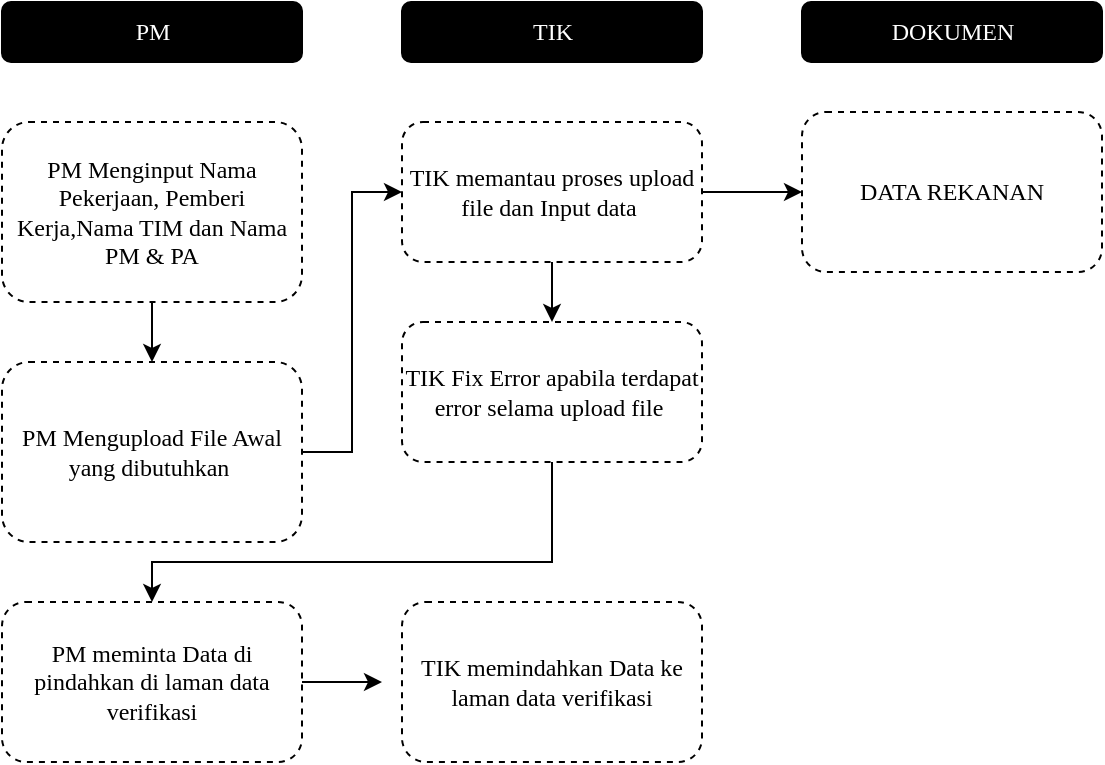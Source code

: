 <mxfile version="25.0.3">
  <diagram name="Page-1" id="BH_mxlVxT-Sd-9fnM7T4">
    <mxGraphModel dx="934" dy="534" grid="1" gridSize="10" guides="1" tooltips="1" connect="1" arrows="1" fold="1" page="1" pageScale="1" pageWidth="850" pageHeight="1100" math="0" shadow="0">
      <root>
        <mxCell id="0" />
        <mxCell id="1" parent="0" />
        <mxCell id="j0rK9b8wAoZoHjjp0tZs-1" value="PM" style="rounded=1;html=1;fillColor=#000000;fontColor=#ffffff;fontFamily=Verdana;" vertex="1" parent="1">
          <mxGeometry x="140" y="100" width="150" height="30" as="geometry" />
        </mxCell>
        <mxCell id="j0rK9b8wAoZoHjjp0tZs-2" value="TIK" style="rounded=1;html=1;fillColor=#000000;fontColor=#ffffff;fontFamily=Verdana;" vertex="1" parent="1">
          <mxGeometry x="340" y="100" width="150" height="30" as="geometry" />
        </mxCell>
        <mxCell id="j0rK9b8wAoZoHjjp0tZs-3" value="DOKUMEN" style="rounded=1;html=1;fillColor=#000000;fontColor=#ffffff;fontFamily=Verdana;" vertex="1" parent="1">
          <mxGeometry x="540" y="100" width="150" height="30" as="geometry" />
        </mxCell>
        <mxCell id="j0rK9b8wAoZoHjjp0tZs-15" style="edgeStyle=orthogonalEdgeStyle;rounded=0;orthogonalLoop=1;jettySize=auto;html=1;exitX=0.5;exitY=1;exitDx=0;exitDy=0;entryX=0.5;entryY=0;entryDx=0;entryDy=0;" edge="1" parent="1" source="j0rK9b8wAoZoHjjp0tZs-4" target="j0rK9b8wAoZoHjjp0tZs-8">
          <mxGeometry relative="1" as="geometry" />
        </mxCell>
        <mxCell id="j0rK9b8wAoZoHjjp0tZs-4" value="PM Menginput Nama Pekerjaan, Pemberi Kerja,Nama TIM dan Nama PM &amp;amp; PA" style="rounded=1;whiteSpace=wrap;html=1;fontFamily=Verdana;dashed=1;" vertex="1" parent="1">
          <mxGeometry x="140" y="160" width="150" height="90" as="geometry" />
        </mxCell>
        <mxCell id="j0rK9b8wAoZoHjjp0tZs-7" style="edgeStyle=orthogonalEdgeStyle;rounded=0;orthogonalLoop=1;jettySize=auto;html=1;exitX=0.5;exitY=1;exitDx=0;exitDy=0;" edge="1" parent="1">
          <mxGeometry relative="1" as="geometry">
            <mxPoint x="660" y="220" as="sourcePoint" />
            <mxPoint x="660" y="220" as="targetPoint" />
          </mxGeometry>
        </mxCell>
        <mxCell id="j0rK9b8wAoZoHjjp0tZs-16" style="edgeStyle=orthogonalEdgeStyle;rounded=0;orthogonalLoop=1;jettySize=auto;html=1;exitX=1;exitY=0.5;exitDx=0;exitDy=0;entryX=0;entryY=0.5;entryDx=0;entryDy=0;" edge="1" parent="1" source="j0rK9b8wAoZoHjjp0tZs-8" target="j0rK9b8wAoZoHjjp0tZs-9">
          <mxGeometry relative="1" as="geometry" />
        </mxCell>
        <mxCell id="j0rK9b8wAoZoHjjp0tZs-8" value="&lt;font face=&quot;Verdana&quot;&gt;PM Mengupload File Awal yang dibutuhkan&amp;nbsp;&lt;/font&gt;" style="rounded=1;whiteSpace=wrap;html=1;dashed=1;" vertex="1" parent="1">
          <mxGeometry x="140" y="280" width="150" height="90" as="geometry" />
        </mxCell>
        <mxCell id="j0rK9b8wAoZoHjjp0tZs-17" style="edgeStyle=orthogonalEdgeStyle;rounded=0;orthogonalLoop=1;jettySize=auto;html=1;exitX=0.5;exitY=1;exitDx=0;exitDy=0;entryX=0.5;entryY=0;entryDx=0;entryDy=0;" edge="1" parent="1" source="j0rK9b8wAoZoHjjp0tZs-9" target="j0rK9b8wAoZoHjjp0tZs-11">
          <mxGeometry relative="1" as="geometry" />
        </mxCell>
        <mxCell id="j0rK9b8wAoZoHjjp0tZs-20" style="edgeStyle=orthogonalEdgeStyle;rounded=0;orthogonalLoop=1;jettySize=auto;html=1;exitX=1;exitY=0.5;exitDx=0;exitDy=0;entryX=0;entryY=0.5;entryDx=0;entryDy=0;" edge="1" parent="1" source="j0rK9b8wAoZoHjjp0tZs-9" target="j0rK9b8wAoZoHjjp0tZs-14">
          <mxGeometry relative="1" as="geometry" />
        </mxCell>
        <mxCell id="j0rK9b8wAoZoHjjp0tZs-9" value="&lt;font face=&quot;Verdana&quot;&gt;TIK memantau proses upload file dan Input data&amp;nbsp;&lt;/font&gt;" style="rounded=1;whiteSpace=wrap;html=1;dashed=1;" vertex="1" parent="1">
          <mxGeometry x="340" y="160" width="150" height="70" as="geometry" />
        </mxCell>
        <mxCell id="j0rK9b8wAoZoHjjp0tZs-18" style="edgeStyle=orthogonalEdgeStyle;rounded=0;orthogonalLoop=1;jettySize=auto;html=1;exitX=0.5;exitY=1;exitDx=0;exitDy=0;entryX=0.5;entryY=0;entryDx=0;entryDy=0;" edge="1" parent="1" source="j0rK9b8wAoZoHjjp0tZs-11" target="j0rK9b8wAoZoHjjp0tZs-12">
          <mxGeometry relative="1" as="geometry">
            <Array as="points">
              <mxPoint x="415" y="380" />
              <mxPoint x="215" y="380" />
            </Array>
          </mxGeometry>
        </mxCell>
        <mxCell id="j0rK9b8wAoZoHjjp0tZs-11" value="&lt;font face=&quot;Verdana&quot;&gt;TIK Fix Error apabila terdapat error selama upload file&amp;nbsp;&lt;/font&gt;" style="rounded=1;whiteSpace=wrap;html=1;dashed=1;" vertex="1" parent="1">
          <mxGeometry x="340" y="260" width="150" height="70" as="geometry" />
        </mxCell>
        <mxCell id="j0rK9b8wAoZoHjjp0tZs-19" style="edgeStyle=orthogonalEdgeStyle;rounded=0;orthogonalLoop=1;jettySize=auto;html=1;exitX=1;exitY=0.5;exitDx=0;exitDy=0;" edge="1" parent="1" source="j0rK9b8wAoZoHjjp0tZs-12">
          <mxGeometry relative="1" as="geometry">
            <mxPoint x="330" y="440" as="targetPoint" />
          </mxGeometry>
        </mxCell>
        <mxCell id="j0rK9b8wAoZoHjjp0tZs-12" value="&lt;font face=&quot;Verdana&quot;&gt;PM meminta Data di pindahkan di laman data verifikasi&lt;/font&gt;" style="rounded=1;whiteSpace=wrap;html=1;dashed=1;" vertex="1" parent="1">
          <mxGeometry x="140" y="400" width="150" height="80" as="geometry" />
        </mxCell>
        <mxCell id="j0rK9b8wAoZoHjjp0tZs-13" value="&lt;font face=&quot;Verdana&quot;&gt;TIK memindahkan Data ke laman data verifikasi&lt;/font&gt;" style="rounded=1;whiteSpace=wrap;html=1;dashed=1;" vertex="1" parent="1">
          <mxGeometry x="340" y="400" width="150" height="80" as="geometry" />
        </mxCell>
        <mxCell id="j0rK9b8wAoZoHjjp0tZs-14" value="&lt;font face=&quot;Verdana&quot;&gt;DATA REKANAN&lt;/font&gt;" style="rounded=1;whiteSpace=wrap;html=1;dashed=1;" vertex="1" parent="1">
          <mxGeometry x="540" y="155" width="150" height="80" as="geometry" />
        </mxCell>
      </root>
    </mxGraphModel>
  </diagram>
</mxfile>
